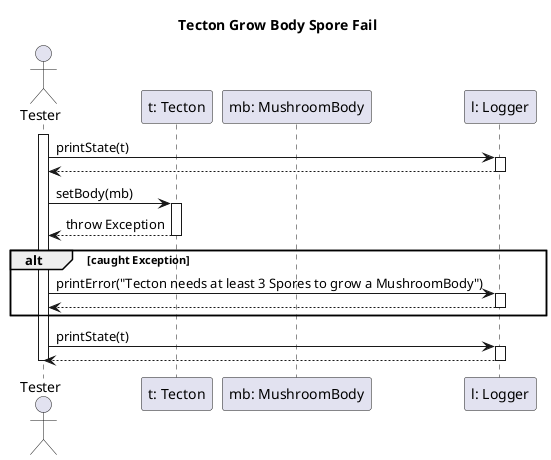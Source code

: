 @startuml tectonGrowBodyTest

title Tecton Grow Body Spore Fail

actor "Tester" as ts
participant "t: Tecton" as t
participant "mb: MushroomBody" as mb
participant "l: Logger" as l

activate ts

ts -> l: printState(t)
activate l
ts <-- l
deactivate l

ts -> t: setBody(mb)
activate t

ts <-- t: throw Exception
deactivate t

alt caught Exception
    ts -> l: printError("Tecton needs at least 3 Spores to grow a MushroomBody")
    activate l
    ts <-- l
    deactivate l    
end

ts -> l: printState(t)
activate l
ts <-- l
deactivate l

deactivate ts

@enduml